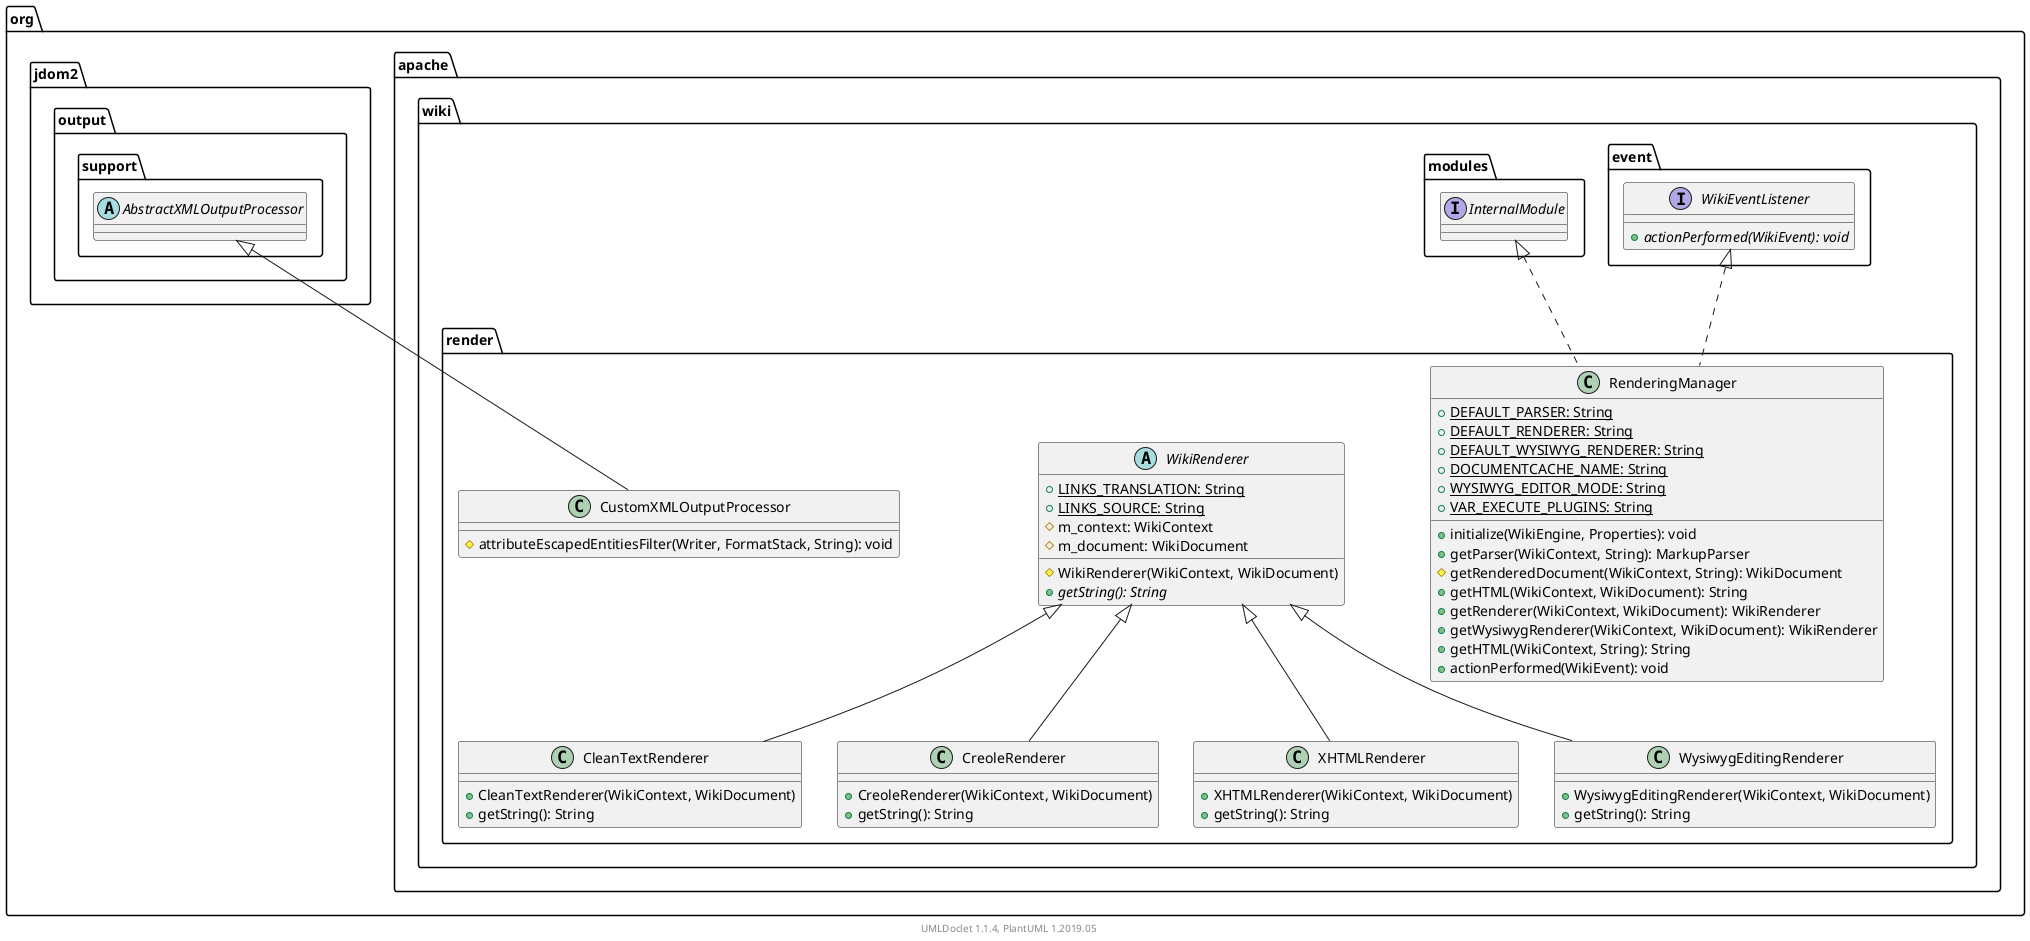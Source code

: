 @startuml

    namespace org.apache.wiki.render {

        class CleanTextRenderer [[CleanTextRenderer.html]] {
            +CleanTextRenderer(WikiContext, WikiDocument)
            +getString(): String
        }

        class CreoleRenderer [[CreoleRenderer.html]] {
            +CreoleRenderer(WikiContext, WikiDocument)
            +getString(): String
        }

        class XHTMLRenderer [[XHTMLRenderer.html]] {
            +XHTMLRenderer(WikiContext, WikiDocument)
            +getString(): String
        }

        class WysiwygEditingRenderer [[WysiwygEditingRenderer.html]] {
            +WysiwygEditingRenderer(WikiContext, WikiDocument)
            +getString(): String
        }

        class RenderingManager [[RenderingManager.html]] {
            {static} +DEFAULT_PARSER: String
            {static} +DEFAULT_RENDERER: String
            {static} +DEFAULT_WYSIWYG_RENDERER: String
            {static} +DOCUMENTCACHE_NAME: String
            {static} +WYSIWYG_EDITOR_MODE: String
            {static} +VAR_EXECUTE_PLUGINS: String
            +initialize(WikiEngine, Properties): void
            +getParser(WikiContext, String): MarkupParser
            #getRenderedDocument(WikiContext, String): WikiDocument
            +getHTML(WikiContext, WikiDocument): String
            +getRenderer(WikiContext, WikiDocument): WikiRenderer
            +getWysiwygRenderer(WikiContext, WikiDocument): WikiRenderer
            +getHTML(WikiContext, String): String
            +actionPerformed(WikiEvent): void
        }

        abstract class WikiRenderer [[WikiRenderer.html]] {
            {static} +LINKS_TRANSLATION: String
            {static} +LINKS_SOURCE: String
            #m_context: WikiContext
            #m_document: WikiDocument
            #WikiRenderer(WikiContext, WikiDocument)
            {abstract} +getString(): String
        }

        class CustomXMLOutputProcessor [[CustomXMLOutputProcessor.html]] {
            #attributeEscapedEntitiesFilter(Writer, FormatStack, String): void
        }

        WikiRenderer <|-- CleanTextRenderer

        WikiRenderer <|-- CreoleRenderer

        WikiRenderer <|-- XHTMLRenderer

        WikiRenderer <|-- WysiwygEditingRenderer

        interface org.apache.wiki.event.WikiEventListener {
            {abstract} +actionPerformed(WikiEvent): void
        }
        org.apache.wiki.event.WikiEventListener <|.. RenderingManager

        interface org.apache.wiki.modules.InternalModule
        org.apache.wiki.modules.InternalModule <|.. RenderingManager

        abstract class org.jdom2.output.support.AbstractXMLOutputProcessor
        org.jdom2.output.support.AbstractXMLOutputProcessor <|-- CustomXMLOutputProcessor

    }


    center footer UMLDoclet 1.1.4, PlantUML 1.2019.05
@enduml
